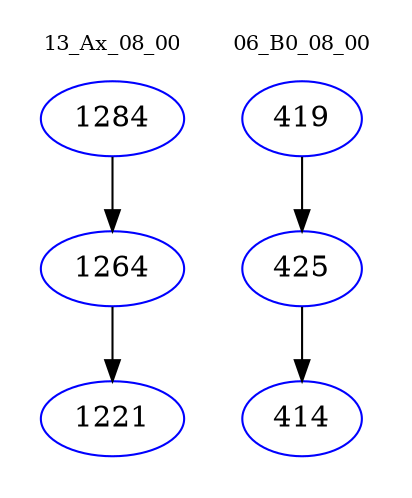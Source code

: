 digraph{
subgraph cluster_0 {
color = white
label = "13_Ax_08_00";
fontsize=10;
T0_1284 [label="1284", color="blue"]
T0_1284 -> T0_1264 [color="black"]
T0_1264 [label="1264", color="blue"]
T0_1264 -> T0_1221 [color="black"]
T0_1221 [label="1221", color="blue"]
}
subgraph cluster_1 {
color = white
label = "06_B0_08_00";
fontsize=10;
T1_419 [label="419", color="blue"]
T1_419 -> T1_425 [color="black"]
T1_425 [label="425", color="blue"]
T1_425 -> T1_414 [color="black"]
T1_414 [label="414", color="blue"]
}
}
